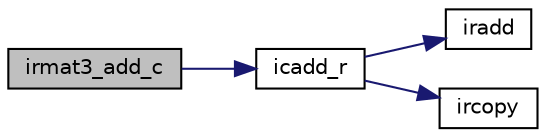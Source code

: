 digraph "irmat3_add_c"
{
  edge [fontname="Helvetica",fontsize="10",labelfontname="Helvetica",labelfontsize="10"];
  node [fontname="Helvetica",fontsize="10",shape=record];
  rankdir="LR";
  Node341 [label="irmat3_add_c",height=0.2,width=0.4,color="black", fillcolor="grey75", style="filled", fontcolor="black"];
  Node341 -> Node342 [color="midnightblue",fontsize="10",style="solid",fontname="Helvetica"];
  Node342 [label="icadd_r",height=0.2,width=0.4,color="black", fillcolor="white", style="filled",URL="$icmulti_8c.html#a93535eef436b31335a63d42b1ab02292",tooltip="足し算 [z0,z1]=[x0,x1]+[y0,y1] "];
  Node342 -> Node343 [color="midnightblue",fontsize="10",style="solid",fontname="Helvetica"];
  Node343 [label="iradd",height=0.2,width=0.4,color="black", fillcolor="white", style="filled",URL="$irmulti_8c.html#a2a3a18d72fa9e737ac67d95ccb3e8ca9",tooltip="足し算 [z0,z1]=[x0,x1]+[y0,y1] "];
  Node342 -> Node344 [color="midnightblue",fontsize="10",style="solid",fontname="Helvetica"];
  Node344 [label="ircopy",height=0.2,width=0.4,color="black", fillcolor="white", style="filled",URL="$irmulti_8c.html#aaf2192a33e04cbba12da47550fde287e",tooltip="コピー [y0,y1]=[x0,x1]. "];
}
